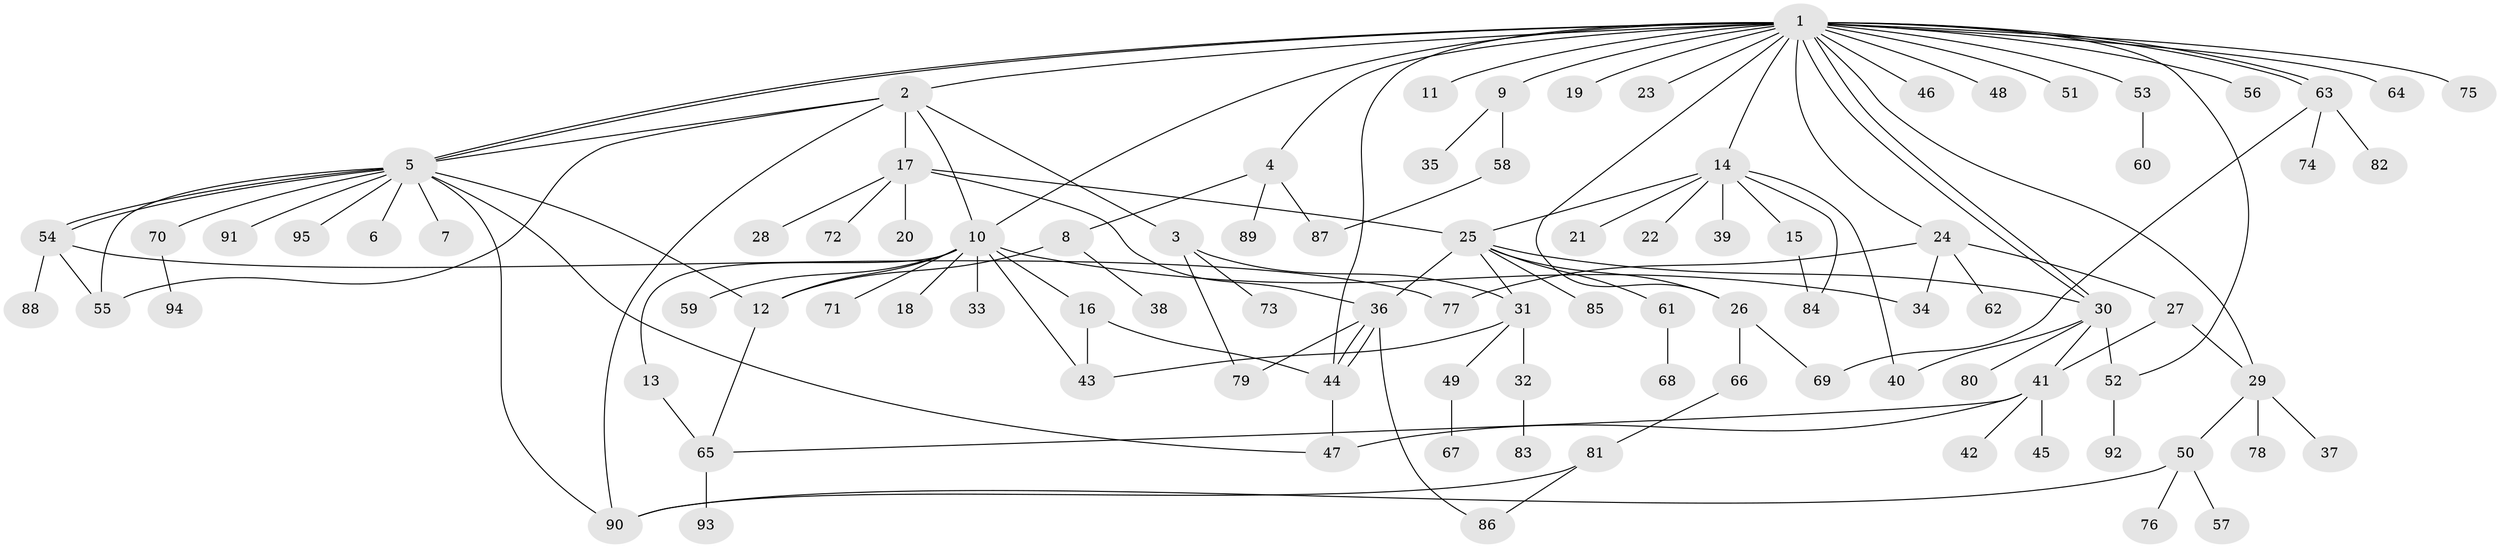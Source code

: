 // coarse degree distribution, {23: 0.03571428571428571, 6: 0.10714285714285714, 5: 0.17857142857142858, 7: 0.07142857142857142, 8: 0.03571428571428571, 1: 0.5, 3: 0.07142857142857142}
// Generated by graph-tools (version 1.1) at 2025/18/03/04/25 18:18:20]
// undirected, 95 vertices, 132 edges
graph export_dot {
graph [start="1"]
  node [color=gray90,style=filled];
  1;
  2;
  3;
  4;
  5;
  6;
  7;
  8;
  9;
  10;
  11;
  12;
  13;
  14;
  15;
  16;
  17;
  18;
  19;
  20;
  21;
  22;
  23;
  24;
  25;
  26;
  27;
  28;
  29;
  30;
  31;
  32;
  33;
  34;
  35;
  36;
  37;
  38;
  39;
  40;
  41;
  42;
  43;
  44;
  45;
  46;
  47;
  48;
  49;
  50;
  51;
  52;
  53;
  54;
  55;
  56;
  57;
  58;
  59;
  60;
  61;
  62;
  63;
  64;
  65;
  66;
  67;
  68;
  69;
  70;
  71;
  72;
  73;
  74;
  75;
  76;
  77;
  78;
  79;
  80;
  81;
  82;
  83;
  84;
  85;
  86;
  87;
  88;
  89;
  90;
  91;
  92;
  93;
  94;
  95;
  1 -- 2;
  1 -- 4;
  1 -- 5;
  1 -- 5;
  1 -- 9;
  1 -- 10;
  1 -- 11;
  1 -- 14;
  1 -- 19;
  1 -- 23;
  1 -- 24;
  1 -- 26;
  1 -- 29;
  1 -- 30;
  1 -- 30;
  1 -- 44;
  1 -- 46;
  1 -- 48;
  1 -- 51;
  1 -- 52;
  1 -- 53;
  1 -- 56;
  1 -- 63;
  1 -- 63;
  1 -- 64;
  1 -- 75;
  2 -- 3;
  2 -- 5;
  2 -- 10;
  2 -- 17;
  2 -- 55;
  2 -- 90;
  3 -- 31;
  3 -- 73;
  3 -- 79;
  4 -- 8;
  4 -- 87;
  4 -- 89;
  5 -- 6;
  5 -- 7;
  5 -- 12;
  5 -- 47;
  5 -- 54;
  5 -- 54;
  5 -- 55;
  5 -- 70;
  5 -- 90;
  5 -- 91;
  5 -- 95;
  8 -- 12;
  8 -- 38;
  9 -- 35;
  9 -- 58;
  10 -- 12;
  10 -- 13;
  10 -- 16;
  10 -- 18;
  10 -- 33;
  10 -- 34;
  10 -- 43;
  10 -- 59;
  10 -- 71;
  12 -- 65;
  13 -- 65;
  14 -- 15;
  14 -- 21;
  14 -- 22;
  14 -- 25;
  14 -- 39;
  14 -- 40;
  14 -- 84;
  15 -- 84;
  16 -- 43;
  16 -- 44;
  17 -- 20;
  17 -- 25;
  17 -- 28;
  17 -- 36;
  17 -- 72;
  24 -- 27;
  24 -- 34;
  24 -- 62;
  24 -- 77;
  25 -- 26;
  25 -- 30;
  25 -- 31;
  25 -- 36;
  25 -- 61;
  25 -- 85;
  26 -- 66;
  26 -- 69;
  27 -- 29;
  27 -- 41;
  29 -- 37;
  29 -- 50;
  29 -- 78;
  30 -- 40;
  30 -- 41;
  30 -- 52;
  30 -- 80;
  31 -- 32;
  31 -- 43;
  31 -- 49;
  32 -- 83;
  36 -- 44;
  36 -- 44;
  36 -- 79;
  36 -- 86;
  41 -- 42;
  41 -- 45;
  41 -- 47;
  41 -- 65;
  44 -- 47;
  49 -- 67;
  50 -- 57;
  50 -- 76;
  50 -- 90;
  52 -- 92;
  53 -- 60;
  54 -- 55;
  54 -- 77;
  54 -- 88;
  58 -- 87;
  61 -- 68;
  63 -- 69;
  63 -- 74;
  63 -- 82;
  65 -- 93;
  66 -- 81;
  70 -- 94;
  81 -- 86;
  81 -- 90;
}
